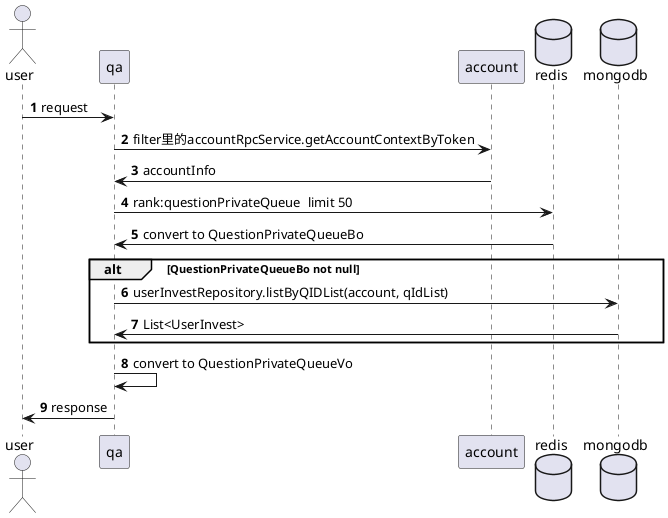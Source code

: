 @startuml

actor user order 10
participant qa order 20
participant account order 30
database redis order 40
database mongodb order 50

autonumber
user -> qa : request
qa -> account : filter里的accountRpcService.getAccountContextByToken
account -> qa : accountInfo
qa -> redis : rank:questionPrivateQueue  limit 50
redis -> qa : convert to QuestionPrivateQueueBo
alt QuestionPrivateQueueBo not null
    qa -> mongodb : userInvestRepository.listByQIDList(account, qIdList)
    mongodb -> qa : List<UserInvest>
end
qa -> qa : convert to QuestionPrivateQueueVo
qa -> user : response

@enduml